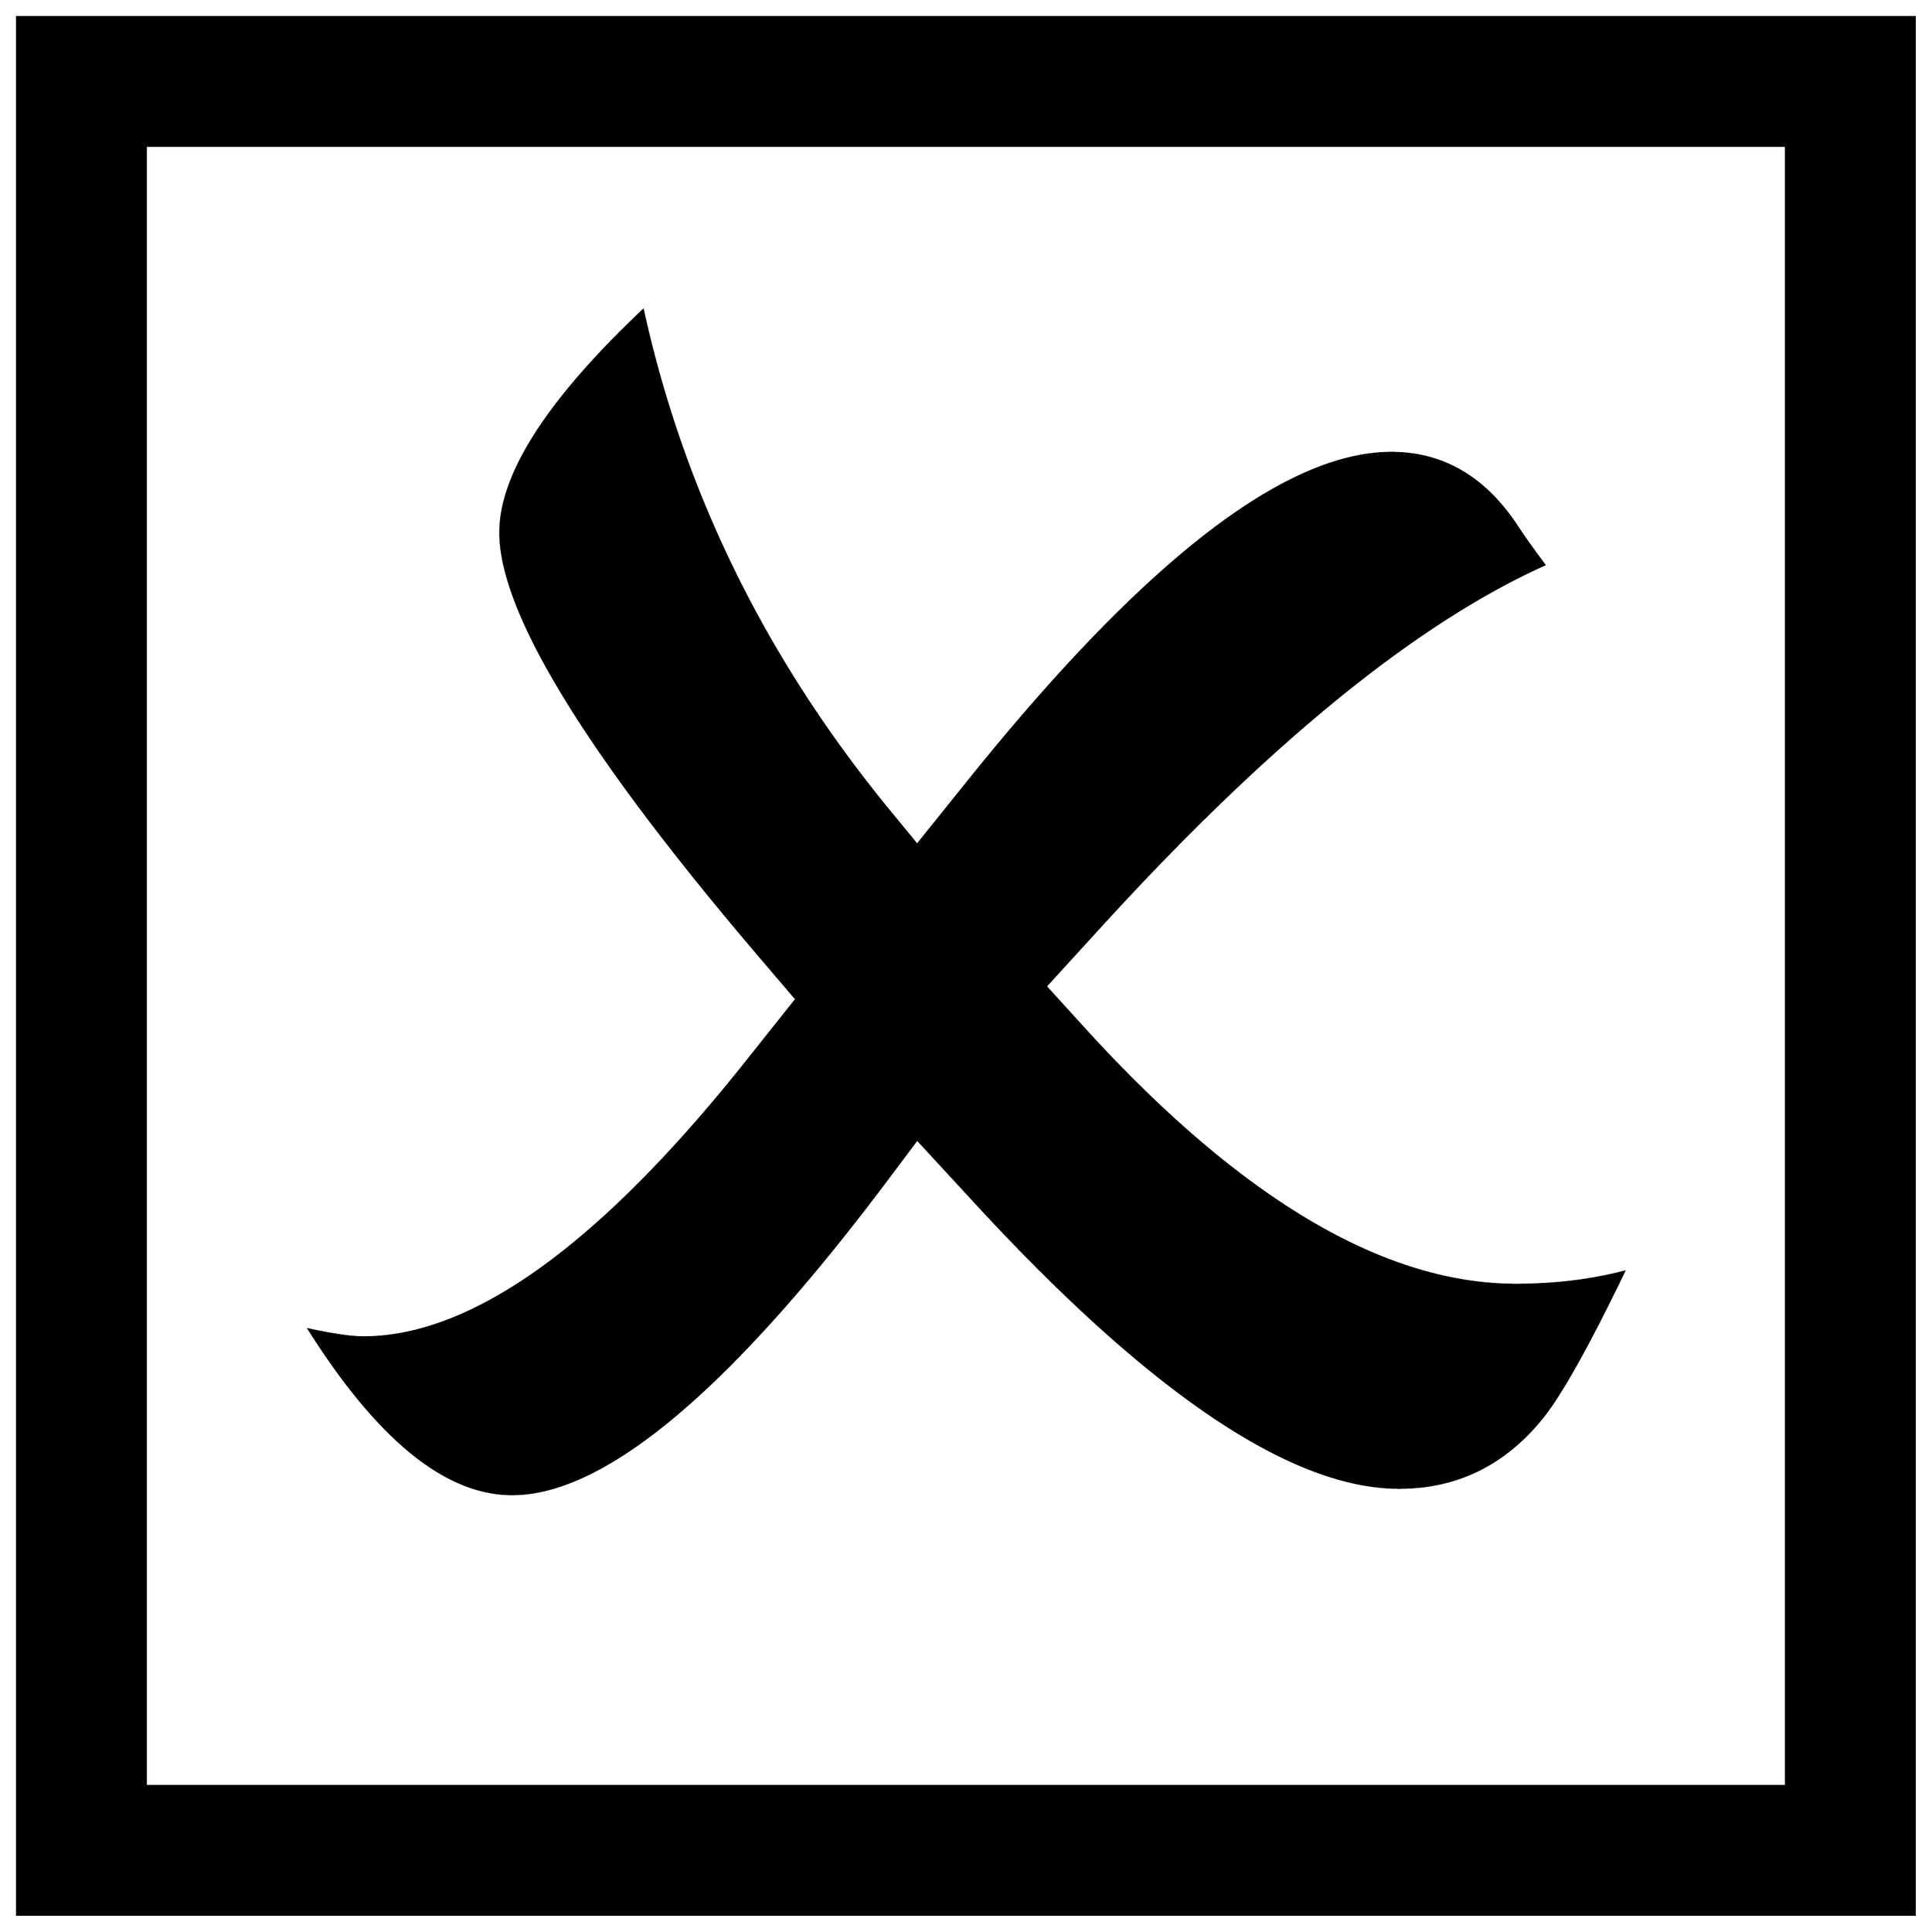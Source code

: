 


\begin{tikzpicture}[y=0.80pt, x=0.80pt, yscale=-1.0, xscale=1.0, inner sep=0pt, outer sep=0pt]
\begin{scope}[shift={(100.0,1864.0)},nonzero rule]
  \path[draw=.,fill=.,line width=1.600pt] (1652.0,0.0) --
    (172.0,0.0) -- (172.0,-1480.0) -- (1652.0,-1480.0) --
    (1652.0,0.0) -- cycle(1552.0,-100.0) -- (1552.0,-1380.0) --
    (272.0,-1380.0) -- (272.0,-100.0) -- (1552.0,-100.0) --
    cycle(1425.0,-501.0) .. controls (1397.0,-443.0) and
    (1375.667,-405.0) .. (1361.0,-387.0) .. controls
    (1331.667,-351.0) and (1294.667,-333.0) .. (1250.0,-333.0) ..
    controls (1166.667,-333.0) and (1057.0,-406.667) ..
    (921.0,-554.0) -- (874.0,-605.0) -- (850.0,-573.0) ..
    controls (727.333,-409.667) and (630.0,-328.0) .. (558.0,-328.0)
    .. controls (506.667,-328.0) and (454.0,-370.667) ..
    (400.0,-456.0) .. controls (418.667,-452.0) and (432.667,-450.0)
    .. (442.0,-450.0) .. controls (527.333,-450.0) and
    (627.0,-521.667) .. (741.0,-665.0) -- (780.0,-714.0) --
    (751.0,-748.0) .. controls (616.333,-906.0) and
    (549.0,-1016.0) .. (549.0,-1078.0) .. controls
    (549.0,-1123.333) and (586.0,-1181.0) .. (660.0,-1251.0) ..
    controls (691.333,-1109.0) and (755.0,-979.333) ..
    (851.0,-862.0) -- (874.0,-834.0) -- (915.0,-885.0) ..
    controls (1051.667,-1055.0) and (1161.333,-1140.0) ..
    (1244.0,-1140.0) .. controls (1284.667,-1140.0) and
    (1317.667,-1120.333) .. (1343.0,-1081.0) .. controls
    (1348.333,-1073.0) and (1355.0,-1063.667) .. (1363.0,-1053.0) ..
    controls (1262.333,-1007.667) and (1146.667,-913.333) ..
    (1016.0,-770.0) -- (974.0,-724.0) -- (1004.0,-691.0) ..
    controls (1125.333,-557.667) and (1237.667,-491.0) ..
    (1341.0,-491.0) .. controls (1371.0,-491.0) and
    (1399.0,-494.333) .. (1425.0,-501.0) -- cycle;
\end{scope}

\end{tikzpicture}

